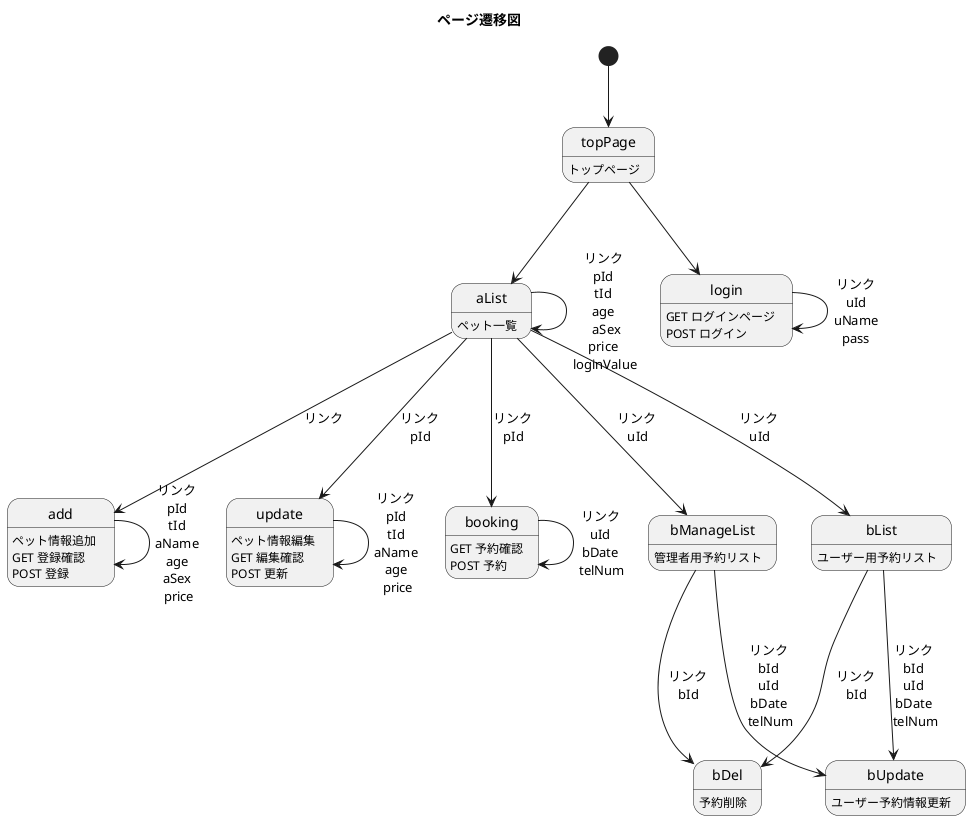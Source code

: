 @startuml
title ページ遷移図

topPage : トップページ
aList : ペット一覧
login : GET ログインページ \nPOST ログイン
add : ペット情報追加 \nGET 登録確認 \nPOST 登録
update : ペット情報編集 \nGET 編集確認 \nPOST 更新
booking : GET 予約確認\nPOST 予約
bDel : 予約削除
bUpdate : ユーザー予約情報更新
bList : ユーザー用予約リスト
bManageList : 管理者用予約リスト


[*] --> topPage
topPage --> aList
topPage --> login
login --> login : リンク\nuId\nuName\npass
aList --> add : リンク \n
add --> add : リンク \npId \ntId \naName \nage \naSex \nprice
aList --> booking : リンク \npId
booking --> booking : リンク \nuId \nbDate \ntelNum
aList --> bList : リンク \nuId
bList --> bDel : リンク \nbId
aList --> bManageList : リンク \nuId
bManageList --> bDel : リンク \nbId
aList --> aList : リンク \npId \ntId \nage \n aSex\nprice \nloginValue
aList --> update : リンク \npId
update --> update : リンク \npId \ntId \naName \nage \nprice
bList --> bUpdate : リンク \nbId \nuId \nbDate \ntelNum
bManageList --> bUpdate : リンク \nbId \nuId \nbDate \ntelNum


@enduml